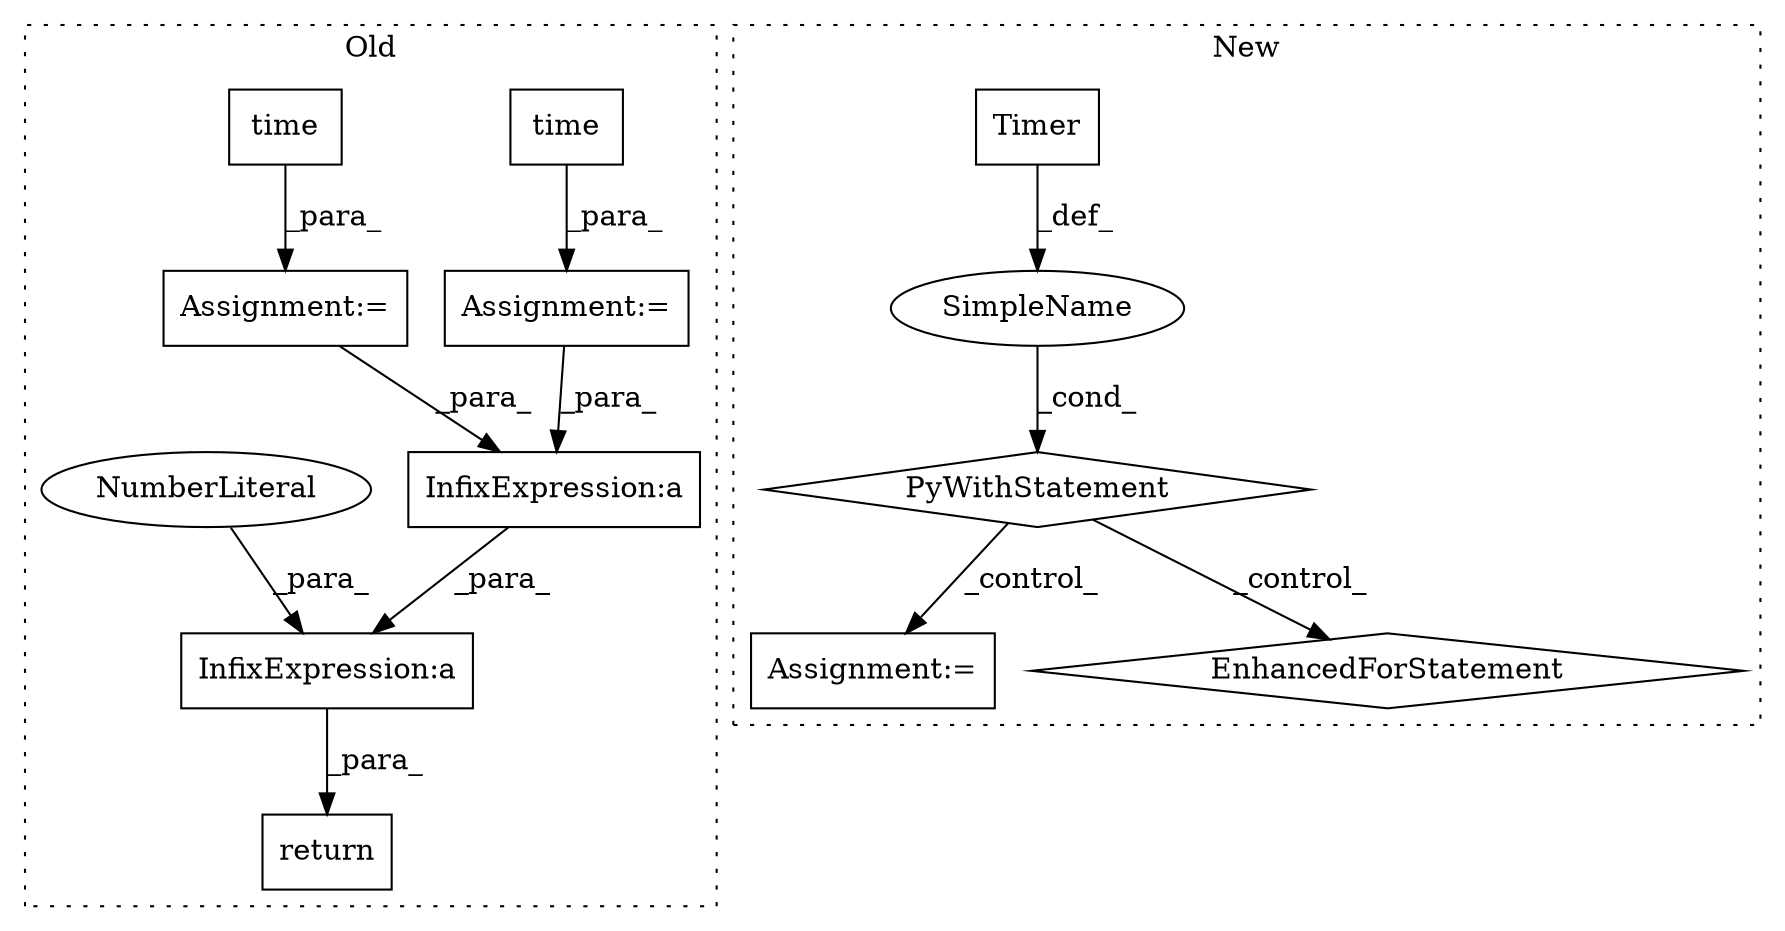 digraph G {
subgraph cluster0 {
1 [label="time" a="32" s="604" l="6" shape="box"];
3 [label="Assignment:=" a="7" s="598" l="1" shape="box"];
4 [label="InfixExpression:a" a="27" s="633" l="3" shape="box"];
5 [label="time" a="32" s="466" l="6" shape="box"];
6 [label="InfixExpression:a" a="27" s="627" l="3" shape="box"];
7 [label="Assignment:=" a="7" s="460" l="1" shape="box"];
8 [label="NumberLiteral" a="34" s="636" l="2" shape="ellipse"];
12 [label="return" a="41" s="616" l="7" shape="box"];
label = "Old";
style="dotted";
}
subgraph cluster1 {
2 [label="Timer" a="32" s="440" l="7" shape="box"];
9 [label="PyWithStatement" a="104" s="424,447" l="10,2" shape="diamond"];
10 [label="SimpleName" a="42" s="" l="" shape="ellipse"];
11 [label="Assignment:=" a="7" s="461" l="1" shape="box"];
13 [label="EnhancedForStatement" a="70" s="470,544" l="57,2" shape="diamond"];
label = "New";
style="dotted";
}
1 -> 3 [label="_para_"];
2 -> 10 [label="_def_"];
3 -> 6 [label="_para_"];
4 -> 12 [label="_para_"];
5 -> 7 [label="_para_"];
6 -> 4 [label="_para_"];
7 -> 6 [label="_para_"];
8 -> 4 [label="_para_"];
9 -> 13 [label="_control_"];
9 -> 11 [label="_control_"];
10 -> 9 [label="_cond_"];
}